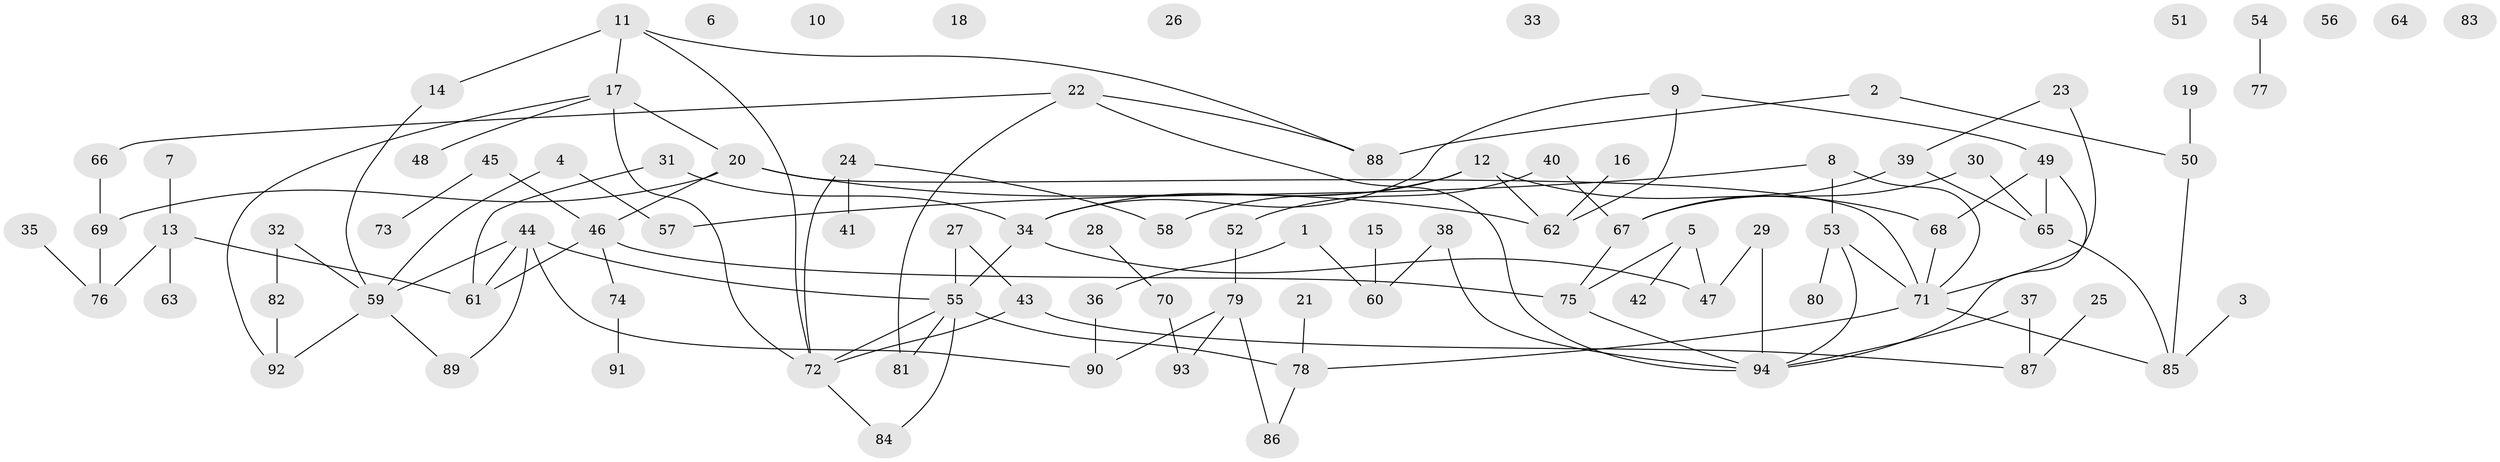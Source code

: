 // Generated by graph-tools (version 1.1) at 2025/12/03/09/25 04:12:53]
// undirected, 94 vertices, 117 edges
graph export_dot {
graph [start="1"]
  node [color=gray90,style=filled];
  1;
  2;
  3;
  4;
  5;
  6;
  7;
  8;
  9;
  10;
  11;
  12;
  13;
  14;
  15;
  16;
  17;
  18;
  19;
  20;
  21;
  22;
  23;
  24;
  25;
  26;
  27;
  28;
  29;
  30;
  31;
  32;
  33;
  34;
  35;
  36;
  37;
  38;
  39;
  40;
  41;
  42;
  43;
  44;
  45;
  46;
  47;
  48;
  49;
  50;
  51;
  52;
  53;
  54;
  55;
  56;
  57;
  58;
  59;
  60;
  61;
  62;
  63;
  64;
  65;
  66;
  67;
  68;
  69;
  70;
  71;
  72;
  73;
  74;
  75;
  76;
  77;
  78;
  79;
  80;
  81;
  82;
  83;
  84;
  85;
  86;
  87;
  88;
  89;
  90;
  91;
  92;
  93;
  94;
  1 -- 36;
  1 -- 60;
  2 -- 50;
  2 -- 88;
  3 -- 85;
  4 -- 57;
  4 -- 59;
  5 -- 42;
  5 -- 47;
  5 -- 75;
  7 -- 13;
  8 -- 53;
  8 -- 57;
  8 -- 71;
  9 -- 34;
  9 -- 49;
  9 -- 62;
  11 -- 14;
  11 -- 17;
  11 -- 72;
  11 -- 88;
  12 -- 34;
  12 -- 58;
  12 -- 62;
  12 -- 68;
  13 -- 61;
  13 -- 63;
  13 -- 76;
  14 -- 59;
  15 -- 60;
  16 -- 62;
  17 -- 20;
  17 -- 48;
  17 -- 72;
  17 -- 92;
  19 -- 50;
  20 -- 46;
  20 -- 62;
  20 -- 69;
  20 -- 71;
  21 -- 78;
  22 -- 66;
  22 -- 81;
  22 -- 88;
  22 -- 94;
  23 -- 39;
  23 -- 71;
  24 -- 41;
  24 -- 58;
  24 -- 72;
  25 -- 87;
  27 -- 43;
  27 -- 55;
  28 -- 70;
  29 -- 47;
  29 -- 94;
  30 -- 65;
  30 -- 67;
  31 -- 34;
  31 -- 61;
  32 -- 59;
  32 -- 82;
  34 -- 47;
  34 -- 55;
  35 -- 76;
  36 -- 90;
  37 -- 87;
  37 -- 94;
  38 -- 60;
  38 -- 94;
  39 -- 65;
  39 -- 67;
  40 -- 52;
  40 -- 67;
  43 -- 72;
  43 -- 87;
  44 -- 55;
  44 -- 59;
  44 -- 61;
  44 -- 89;
  44 -- 90;
  45 -- 46;
  45 -- 73;
  46 -- 61;
  46 -- 74;
  46 -- 75;
  49 -- 65;
  49 -- 68;
  49 -- 94;
  50 -- 85;
  52 -- 79;
  53 -- 71;
  53 -- 80;
  53 -- 94;
  54 -- 77;
  55 -- 72;
  55 -- 78;
  55 -- 81;
  55 -- 84;
  59 -- 89;
  59 -- 92;
  65 -- 85;
  66 -- 69;
  67 -- 75;
  68 -- 71;
  69 -- 76;
  70 -- 93;
  71 -- 78;
  71 -- 85;
  72 -- 84;
  74 -- 91;
  75 -- 94;
  78 -- 86;
  79 -- 86;
  79 -- 90;
  79 -- 93;
  82 -- 92;
}
